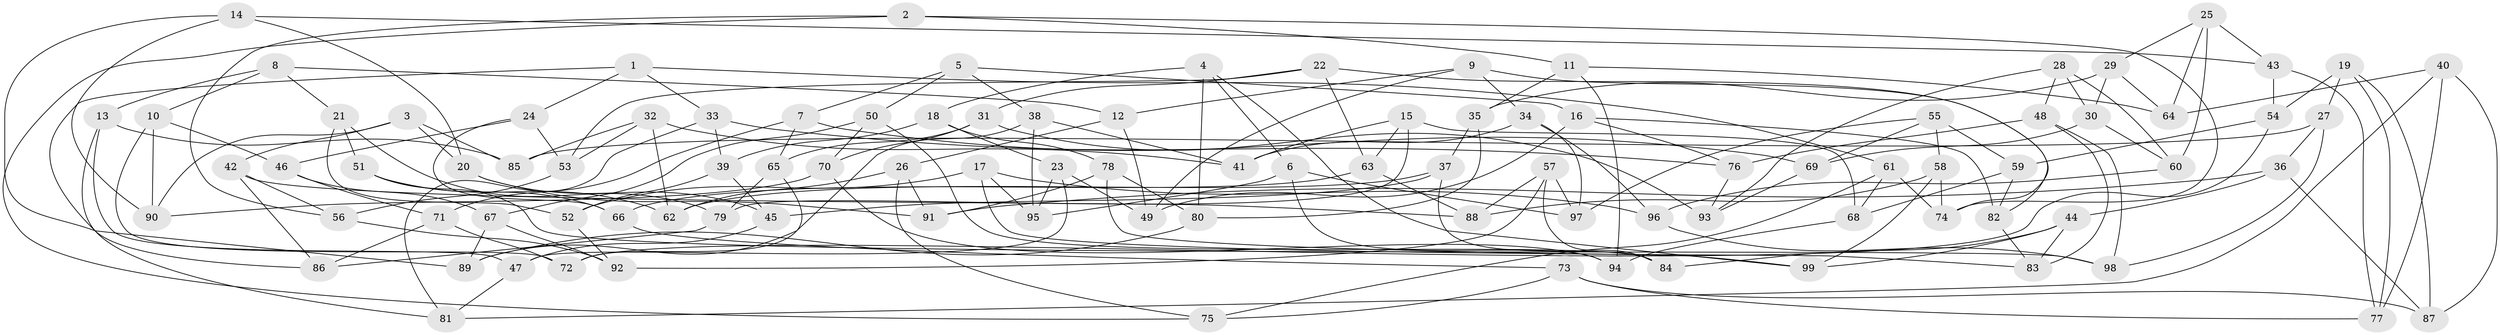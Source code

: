 // Generated by graph-tools (version 1.1) at 2025/58/03/09/25 04:58:41]
// undirected, 99 vertices, 198 edges
graph export_dot {
graph [start="1"]
  node [color=gray90,style=filled];
  1;
  2;
  3;
  4;
  5;
  6;
  7;
  8;
  9;
  10;
  11;
  12;
  13;
  14;
  15;
  16;
  17;
  18;
  19;
  20;
  21;
  22;
  23;
  24;
  25;
  26;
  27;
  28;
  29;
  30;
  31;
  32;
  33;
  34;
  35;
  36;
  37;
  38;
  39;
  40;
  41;
  42;
  43;
  44;
  45;
  46;
  47;
  48;
  49;
  50;
  51;
  52;
  53;
  54;
  55;
  56;
  57;
  58;
  59;
  60;
  61;
  62;
  63;
  64;
  65;
  66;
  67;
  68;
  69;
  70;
  71;
  72;
  73;
  74;
  75;
  76;
  77;
  78;
  79;
  80;
  81;
  82;
  83;
  84;
  85;
  86;
  87;
  88;
  89;
  90;
  91;
  92;
  93;
  94;
  95;
  96;
  97;
  98;
  99;
  1 -- 86;
  1 -- 24;
  1 -- 61;
  1 -- 33;
  2 -- 75;
  2 -- 56;
  2 -- 11;
  2 -- 74;
  3 -- 90;
  3 -- 85;
  3 -- 42;
  3 -- 20;
  4 -- 80;
  4 -- 18;
  4 -- 99;
  4 -- 6;
  5 -- 16;
  5 -- 7;
  5 -- 50;
  5 -- 38;
  6 -- 97;
  6 -- 95;
  6 -- 94;
  7 -- 71;
  7 -- 69;
  7 -- 65;
  8 -- 12;
  8 -- 10;
  8 -- 13;
  8 -- 21;
  9 -- 74;
  9 -- 34;
  9 -- 12;
  9 -- 49;
  10 -- 46;
  10 -- 90;
  10 -- 72;
  11 -- 64;
  11 -- 35;
  11 -- 94;
  12 -- 49;
  12 -- 26;
  13 -- 85;
  13 -- 47;
  13 -- 81;
  14 -- 43;
  14 -- 90;
  14 -- 89;
  14 -- 20;
  15 -- 63;
  15 -- 41;
  15 -- 68;
  15 -- 79;
  16 -- 82;
  16 -- 49;
  16 -- 76;
  17 -- 96;
  17 -- 95;
  17 -- 83;
  17 -- 52;
  18 -- 23;
  18 -- 39;
  18 -- 78;
  19 -- 77;
  19 -- 27;
  19 -- 54;
  19 -- 87;
  20 -- 91;
  20 -- 45;
  21 -- 51;
  21 -- 52;
  21 -- 79;
  22 -- 31;
  22 -- 82;
  22 -- 53;
  22 -- 63;
  23 -- 47;
  23 -- 95;
  23 -- 49;
  24 -- 46;
  24 -- 53;
  24 -- 66;
  25 -- 64;
  25 -- 43;
  25 -- 60;
  25 -- 29;
  26 -- 75;
  26 -- 91;
  26 -- 62;
  27 -- 36;
  27 -- 85;
  27 -- 98;
  28 -- 60;
  28 -- 93;
  28 -- 48;
  28 -- 30;
  29 -- 35;
  29 -- 64;
  29 -- 30;
  30 -- 69;
  30 -- 60;
  31 -- 65;
  31 -- 70;
  31 -- 93;
  32 -- 53;
  32 -- 85;
  32 -- 62;
  32 -- 41;
  33 -- 76;
  33 -- 81;
  33 -- 39;
  34 -- 97;
  34 -- 41;
  34 -- 96;
  35 -- 37;
  35 -- 80;
  36 -- 87;
  36 -- 91;
  36 -- 44;
  37 -- 62;
  37 -- 45;
  37 -- 84;
  38 -- 41;
  38 -- 89;
  38 -- 95;
  39 -- 45;
  39 -- 52;
  40 -- 64;
  40 -- 81;
  40 -- 77;
  40 -- 87;
  42 -- 56;
  42 -- 86;
  42 -- 88;
  43 -- 54;
  43 -- 77;
  44 -- 83;
  44 -- 99;
  44 -- 84;
  45 -- 47;
  46 -- 67;
  46 -- 71;
  47 -- 81;
  48 -- 76;
  48 -- 98;
  48 -- 83;
  50 -- 70;
  50 -- 84;
  50 -- 67;
  51 -- 98;
  51 -- 66;
  51 -- 62;
  52 -- 92;
  53 -- 56;
  54 -- 72;
  54 -- 59;
  55 -- 59;
  55 -- 69;
  55 -- 97;
  55 -- 58;
  56 -- 92;
  57 -- 97;
  57 -- 92;
  57 -- 88;
  57 -- 84;
  58 -- 99;
  58 -- 74;
  58 -- 88;
  59 -- 82;
  59 -- 68;
  60 -- 96;
  61 -- 75;
  61 -- 68;
  61 -- 74;
  63 -- 88;
  63 -- 66;
  65 -- 72;
  65 -- 79;
  66 -- 73;
  67 -- 89;
  67 -- 92;
  68 -- 94;
  69 -- 93;
  70 -- 94;
  70 -- 90;
  71 -- 72;
  71 -- 86;
  73 -- 77;
  73 -- 87;
  73 -- 75;
  76 -- 93;
  78 -- 80;
  78 -- 91;
  78 -- 99;
  79 -- 86;
  80 -- 89;
  82 -- 83;
  96 -- 98;
}
